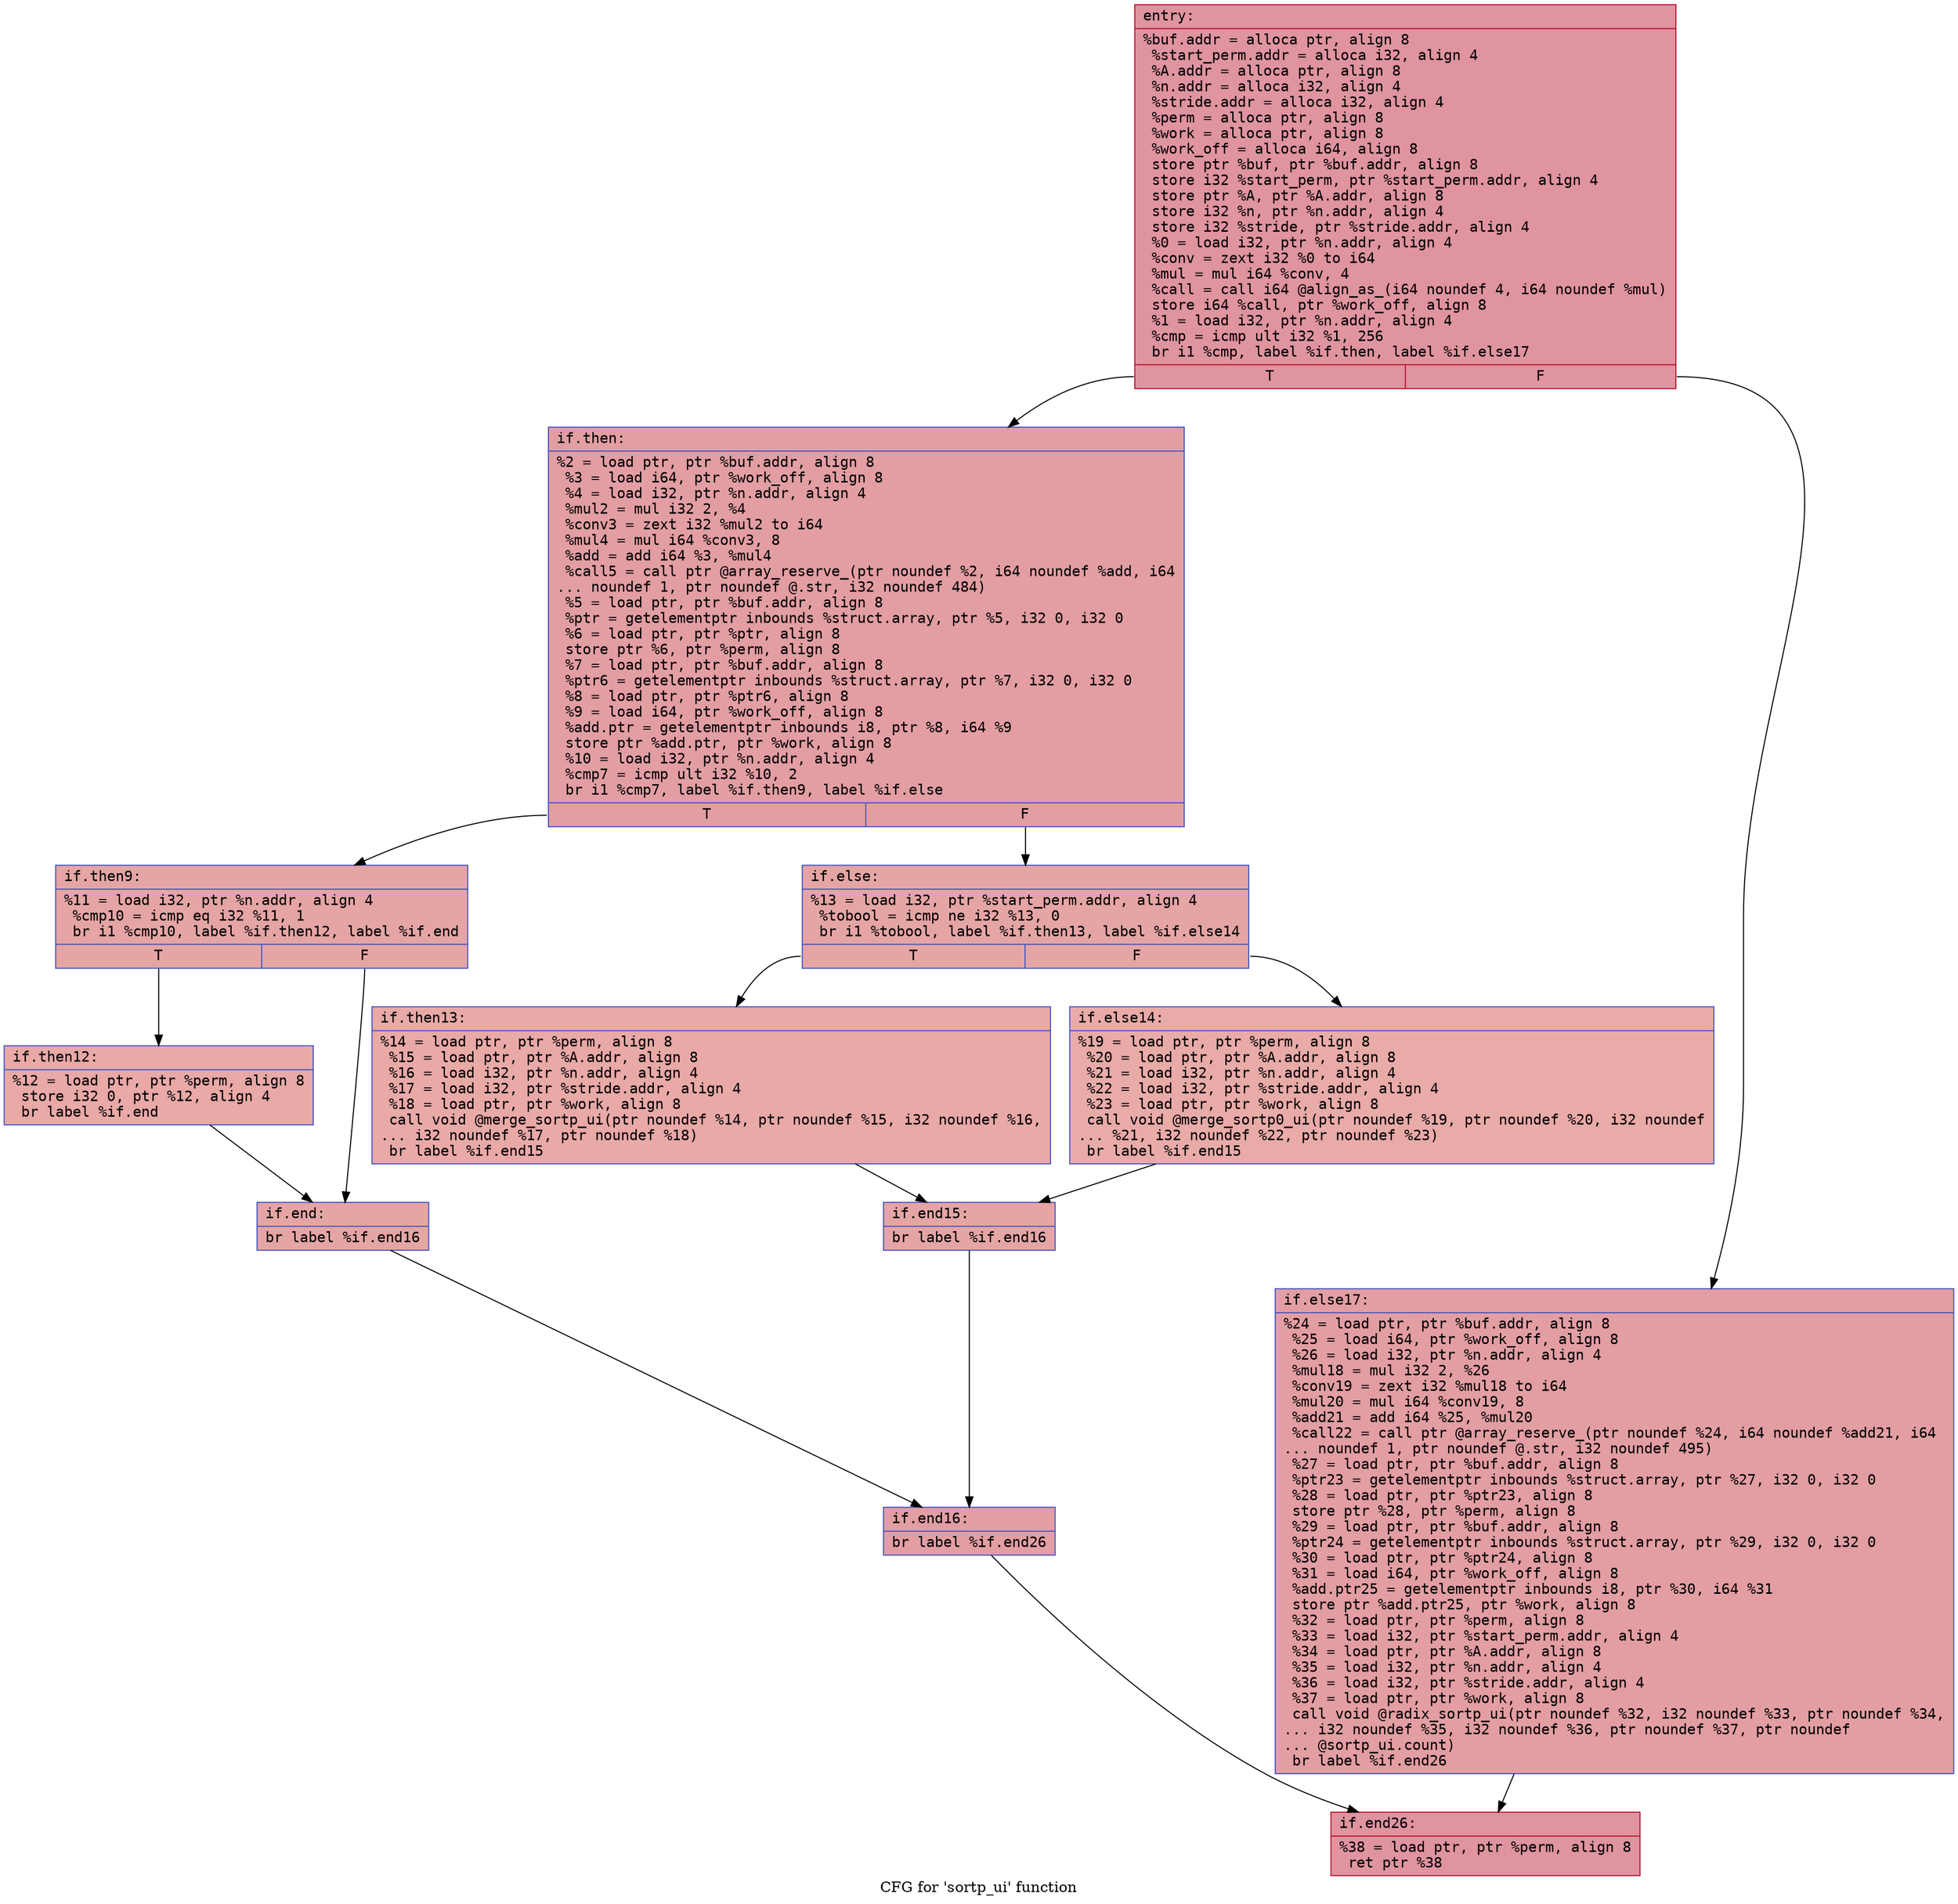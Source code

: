 digraph "CFG for 'sortp_ui' function" {
	label="CFG for 'sortp_ui' function";

	Node0x5564aadb2b20 [shape=record,color="#b70d28ff", style=filled, fillcolor="#b70d2870" fontname="Courier",label="{entry:\l|  %buf.addr = alloca ptr, align 8\l  %start_perm.addr = alloca i32, align 4\l  %A.addr = alloca ptr, align 8\l  %n.addr = alloca i32, align 4\l  %stride.addr = alloca i32, align 4\l  %perm = alloca ptr, align 8\l  %work = alloca ptr, align 8\l  %work_off = alloca i64, align 8\l  store ptr %buf, ptr %buf.addr, align 8\l  store i32 %start_perm, ptr %start_perm.addr, align 4\l  store ptr %A, ptr %A.addr, align 8\l  store i32 %n, ptr %n.addr, align 4\l  store i32 %stride, ptr %stride.addr, align 4\l  %0 = load i32, ptr %n.addr, align 4\l  %conv = zext i32 %0 to i64\l  %mul = mul i64 %conv, 4\l  %call = call i64 @align_as_(i64 noundef 4, i64 noundef %mul)\l  store i64 %call, ptr %work_off, align 8\l  %1 = load i32, ptr %n.addr, align 4\l  %cmp = icmp ult i32 %1, 256\l  br i1 %cmp, label %if.then, label %if.else17\l|{<s0>T|<s1>F}}"];
	Node0x5564aadb2b20:s0 -> Node0x5564aadb3d20[tooltip="entry -> if.then\nProbability 50.00%" ];
	Node0x5564aadb2b20:s1 -> Node0x5564aadb3d90[tooltip="entry -> if.else17\nProbability 50.00%" ];
	Node0x5564aadb3d20 [shape=record,color="#3d50c3ff", style=filled, fillcolor="#be242e70" fontname="Courier",label="{if.then:\l|  %2 = load ptr, ptr %buf.addr, align 8\l  %3 = load i64, ptr %work_off, align 8\l  %4 = load i32, ptr %n.addr, align 4\l  %mul2 = mul i32 2, %4\l  %conv3 = zext i32 %mul2 to i64\l  %mul4 = mul i64 %conv3, 8\l  %add = add i64 %3, %mul4\l  %call5 = call ptr @array_reserve_(ptr noundef %2, i64 noundef %add, i64\l... noundef 1, ptr noundef @.str, i32 noundef 484)\l  %5 = load ptr, ptr %buf.addr, align 8\l  %ptr = getelementptr inbounds %struct.array, ptr %5, i32 0, i32 0\l  %6 = load ptr, ptr %ptr, align 8\l  store ptr %6, ptr %perm, align 8\l  %7 = load ptr, ptr %buf.addr, align 8\l  %ptr6 = getelementptr inbounds %struct.array, ptr %7, i32 0, i32 0\l  %8 = load ptr, ptr %ptr6, align 8\l  %9 = load i64, ptr %work_off, align 8\l  %add.ptr = getelementptr inbounds i8, ptr %8, i64 %9\l  store ptr %add.ptr, ptr %work, align 8\l  %10 = load i32, ptr %n.addr, align 4\l  %cmp7 = icmp ult i32 %10, 2\l  br i1 %cmp7, label %if.then9, label %if.else\l|{<s0>T|<s1>F}}"];
	Node0x5564aadb3d20:s0 -> Node0x5564aadb4fc0[tooltip="if.then -> if.then9\nProbability 50.00%" ];
	Node0x5564aadb3d20:s1 -> Node0x5564aadb5010[tooltip="if.then -> if.else\nProbability 50.00%" ];
	Node0x5564aadb4fc0 [shape=record,color="#3d50c3ff", style=filled, fillcolor="#c5333470" fontname="Courier",label="{if.then9:\l|  %11 = load i32, ptr %n.addr, align 4\l  %cmp10 = icmp eq i32 %11, 1\l  br i1 %cmp10, label %if.then12, label %if.end\l|{<s0>T|<s1>F}}"];
	Node0x5564aadb4fc0:s0 -> Node0x5564aadb52c0[tooltip="if.then9 -> if.then12\nProbability 50.00%" ];
	Node0x5564aadb4fc0:s1 -> Node0x5564aadb5340[tooltip="if.then9 -> if.end\nProbability 50.00%" ];
	Node0x5564aadb52c0 [shape=record,color="#3d50c3ff", style=filled, fillcolor="#ca3b3770" fontname="Courier",label="{if.then12:\l|  %12 = load ptr, ptr %perm, align 8\l  store i32 0, ptr %12, align 4\l  br label %if.end\l}"];
	Node0x5564aadb52c0 -> Node0x5564aadb5340[tooltip="if.then12 -> if.end\nProbability 100.00%" ];
	Node0x5564aadb5340 [shape=record,color="#3d50c3ff", style=filled, fillcolor="#c5333470" fontname="Courier",label="{if.end:\l|  br label %if.end16\l}"];
	Node0x5564aadb5340 -> Node0x5564aadb5650[tooltip="if.end -> if.end16\nProbability 100.00%" ];
	Node0x5564aadb5010 [shape=record,color="#3d50c3ff", style=filled, fillcolor="#c5333470" fontname="Courier",label="{if.else:\l|  %13 = load i32, ptr %start_perm.addr, align 4\l  %tobool = icmp ne i32 %13, 0\l  br i1 %tobool, label %if.then13, label %if.else14\l|{<s0>T|<s1>F}}"];
	Node0x5564aadb5010:s0 -> Node0x5564aadb58a0[tooltip="if.else -> if.then13\nProbability 62.50%" ];
	Node0x5564aadb5010:s1 -> Node0x5564aadb58f0[tooltip="if.else -> if.else14\nProbability 37.50%" ];
	Node0x5564aadb58a0 [shape=record,color="#3d50c3ff", style=filled, fillcolor="#ca3b3770" fontname="Courier",label="{if.then13:\l|  %14 = load ptr, ptr %perm, align 8\l  %15 = load ptr, ptr %A.addr, align 8\l  %16 = load i32, ptr %n.addr, align 4\l  %17 = load i32, ptr %stride.addr, align 4\l  %18 = load ptr, ptr %work, align 8\l  call void @merge_sortp_ui(ptr noundef %14, ptr noundef %15, i32 noundef %16,\l... i32 noundef %17, ptr noundef %18)\l  br label %if.end15\l}"];
	Node0x5564aadb58a0 -> Node0x5564aadb5f00[tooltip="if.then13 -> if.end15\nProbability 100.00%" ];
	Node0x5564aadb58f0 [shape=record,color="#3d50c3ff", style=filled, fillcolor="#cc403a70" fontname="Courier",label="{if.else14:\l|  %19 = load ptr, ptr %perm, align 8\l  %20 = load ptr, ptr %A.addr, align 8\l  %21 = load i32, ptr %n.addr, align 4\l  %22 = load i32, ptr %stride.addr, align 4\l  %23 = load ptr, ptr %work, align 8\l  call void @merge_sortp0_ui(ptr noundef %19, ptr noundef %20, i32 noundef\l... %21, i32 noundef %22, ptr noundef %23)\l  br label %if.end15\l}"];
	Node0x5564aadb58f0 -> Node0x5564aadb5f00[tooltip="if.else14 -> if.end15\nProbability 100.00%" ];
	Node0x5564aadb5f00 [shape=record,color="#3d50c3ff", style=filled, fillcolor="#c5333470" fontname="Courier",label="{if.end15:\l|  br label %if.end16\l}"];
	Node0x5564aadb5f00 -> Node0x5564aadb5650[tooltip="if.end15 -> if.end16\nProbability 100.00%" ];
	Node0x5564aadb5650 [shape=record,color="#3d50c3ff", style=filled, fillcolor="#be242e70" fontname="Courier",label="{if.end16:\l|  br label %if.end26\l}"];
	Node0x5564aadb5650 -> Node0x5564aadb65a0[tooltip="if.end16 -> if.end26\nProbability 100.00%" ];
	Node0x5564aadb3d90 [shape=record,color="#3d50c3ff", style=filled, fillcolor="#be242e70" fontname="Courier",label="{if.else17:\l|  %24 = load ptr, ptr %buf.addr, align 8\l  %25 = load i64, ptr %work_off, align 8\l  %26 = load i32, ptr %n.addr, align 4\l  %mul18 = mul i32 2, %26\l  %conv19 = zext i32 %mul18 to i64\l  %mul20 = mul i64 %conv19, 8\l  %add21 = add i64 %25, %mul20\l  %call22 = call ptr @array_reserve_(ptr noundef %24, i64 noundef %add21, i64\l... noundef 1, ptr noundef @.str, i32 noundef 495)\l  %27 = load ptr, ptr %buf.addr, align 8\l  %ptr23 = getelementptr inbounds %struct.array, ptr %27, i32 0, i32 0\l  %28 = load ptr, ptr %ptr23, align 8\l  store ptr %28, ptr %perm, align 8\l  %29 = load ptr, ptr %buf.addr, align 8\l  %ptr24 = getelementptr inbounds %struct.array, ptr %29, i32 0, i32 0\l  %30 = load ptr, ptr %ptr24, align 8\l  %31 = load i64, ptr %work_off, align 8\l  %add.ptr25 = getelementptr inbounds i8, ptr %30, i64 %31\l  store ptr %add.ptr25, ptr %work, align 8\l  %32 = load ptr, ptr %perm, align 8\l  %33 = load i32, ptr %start_perm.addr, align 4\l  %34 = load ptr, ptr %A.addr, align 8\l  %35 = load i32, ptr %n.addr, align 4\l  %36 = load i32, ptr %stride.addr, align 4\l  %37 = load ptr, ptr %work, align 8\l  call void @radix_sortp_ui(ptr noundef %32, i32 noundef %33, ptr noundef %34,\l... i32 noundef %35, i32 noundef %36, ptr noundef %37, ptr noundef\l... @sortp_ui.count)\l  br label %if.end26\l}"];
	Node0x5564aadb3d90 -> Node0x5564aadb65a0[tooltip="if.else17 -> if.end26\nProbability 100.00%" ];
	Node0x5564aadb65a0 [shape=record,color="#b70d28ff", style=filled, fillcolor="#b70d2870" fontname="Courier",label="{if.end26:\l|  %38 = load ptr, ptr %perm, align 8\l  ret ptr %38\l}"];
}
